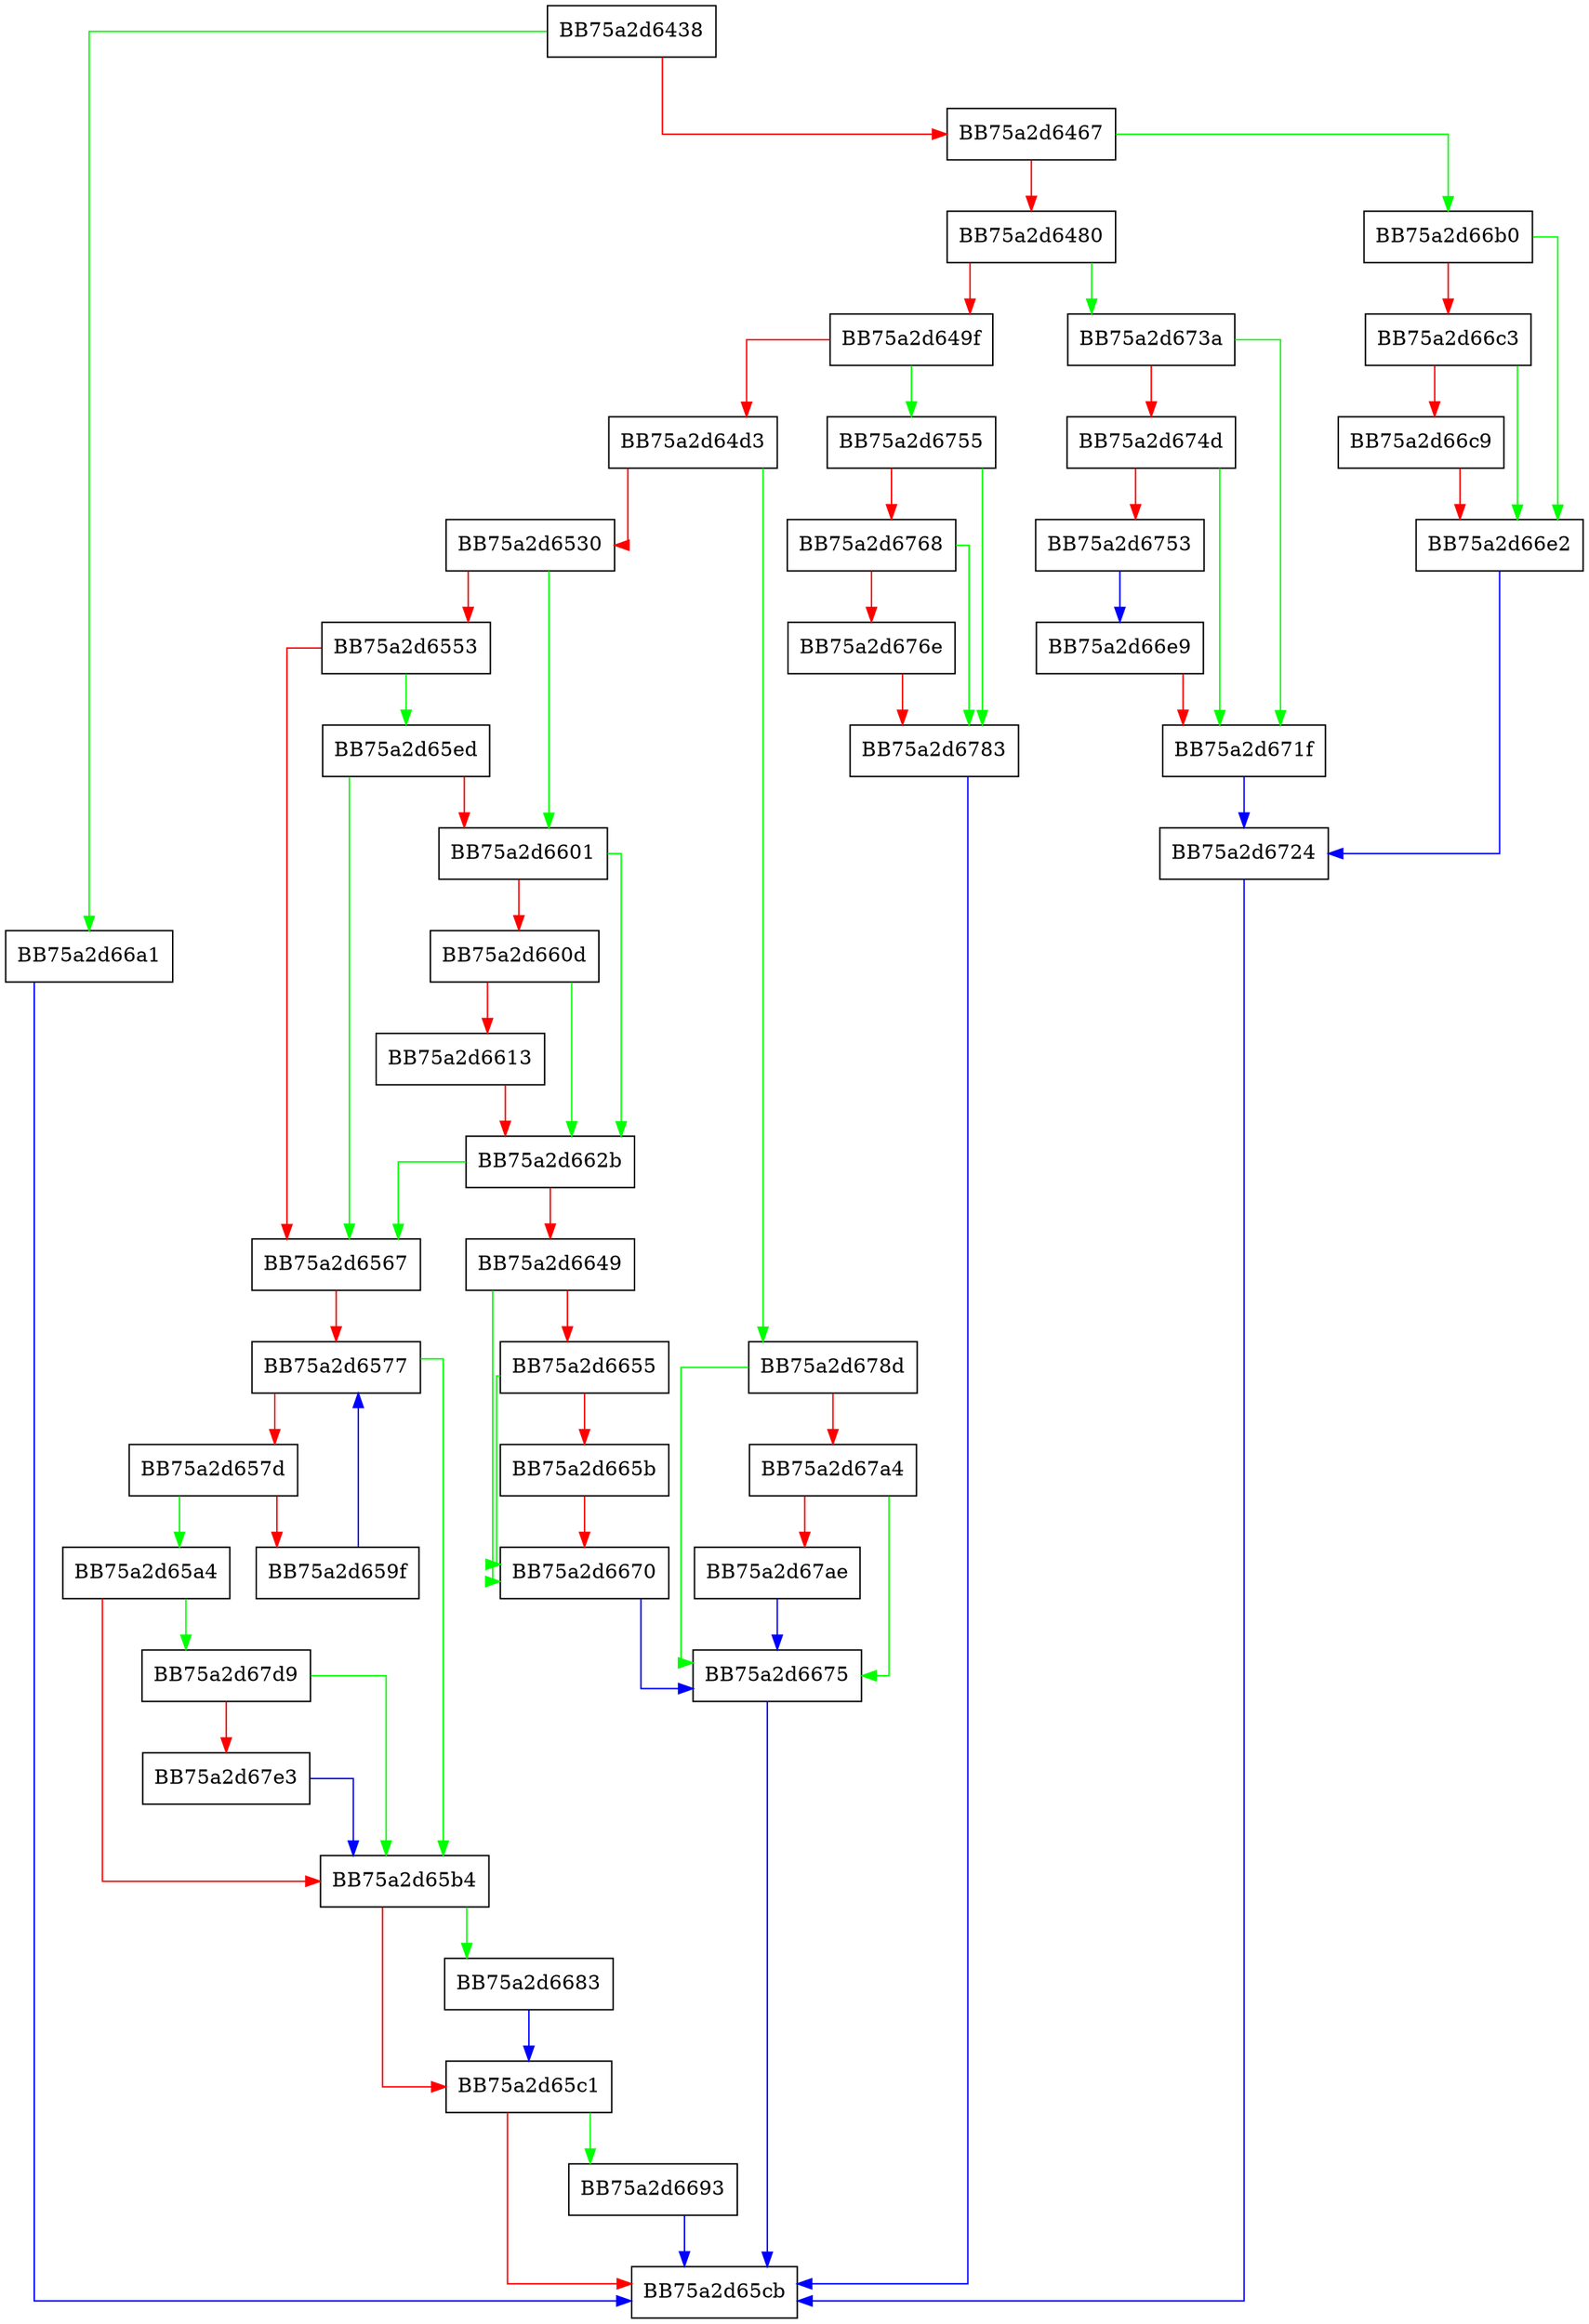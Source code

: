 digraph UpdateResourceW {
  node [shape="box"];
  graph [splines=ortho];
  BB75a2d6438 -> BB75a2d66a1 [color="green"];
  BB75a2d6438 -> BB75a2d6467 [color="red"];
  BB75a2d6467 -> BB75a2d66b0 [color="green"];
  BB75a2d6467 -> BB75a2d6480 [color="red"];
  BB75a2d6480 -> BB75a2d673a [color="green"];
  BB75a2d6480 -> BB75a2d649f [color="red"];
  BB75a2d649f -> BB75a2d6755 [color="green"];
  BB75a2d649f -> BB75a2d64d3 [color="red"];
  BB75a2d64d3 -> BB75a2d678d [color="green"];
  BB75a2d64d3 -> BB75a2d6530 [color="red"];
  BB75a2d6530 -> BB75a2d6601 [color="green"];
  BB75a2d6530 -> BB75a2d6553 [color="red"];
  BB75a2d6553 -> BB75a2d65ed [color="green"];
  BB75a2d6553 -> BB75a2d6567 [color="red"];
  BB75a2d6567 -> BB75a2d6577 [color="red"];
  BB75a2d6577 -> BB75a2d65b4 [color="green"];
  BB75a2d6577 -> BB75a2d657d [color="red"];
  BB75a2d657d -> BB75a2d65a4 [color="green"];
  BB75a2d657d -> BB75a2d659f [color="red"];
  BB75a2d659f -> BB75a2d6577 [color="blue"];
  BB75a2d65a4 -> BB75a2d67d9 [color="green"];
  BB75a2d65a4 -> BB75a2d65b4 [color="red"];
  BB75a2d65b4 -> BB75a2d6683 [color="green"];
  BB75a2d65b4 -> BB75a2d65c1 [color="red"];
  BB75a2d65c1 -> BB75a2d6693 [color="green"];
  BB75a2d65c1 -> BB75a2d65cb [color="red"];
  BB75a2d65ed -> BB75a2d6567 [color="green"];
  BB75a2d65ed -> BB75a2d6601 [color="red"];
  BB75a2d6601 -> BB75a2d662b [color="green"];
  BB75a2d6601 -> BB75a2d660d [color="red"];
  BB75a2d660d -> BB75a2d662b [color="green"];
  BB75a2d660d -> BB75a2d6613 [color="red"];
  BB75a2d6613 -> BB75a2d662b [color="red"];
  BB75a2d662b -> BB75a2d6567 [color="green"];
  BB75a2d662b -> BB75a2d6649 [color="red"];
  BB75a2d6649 -> BB75a2d6670 [color="green"];
  BB75a2d6649 -> BB75a2d6655 [color="red"];
  BB75a2d6655 -> BB75a2d6670 [color="green"];
  BB75a2d6655 -> BB75a2d665b [color="red"];
  BB75a2d665b -> BB75a2d6670 [color="red"];
  BB75a2d6670 -> BB75a2d6675 [color="blue"];
  BB75a2d6675 -> BB75a2d65cb [color="blue"];
  BB75a2d6683 -> BB75a2d65c1 [color="blue"];
  BB75a2d6693 -> BB75a2d65cb [color="blue"];
  BB75a2d66a1 -> BB75a2d65cb [color="blue"];
  BB75a2d66b0 -> BB75a2d66e2 [color="green"];
  BB75a2d66b0 -> BB75a2d66c3 [color="red"];
  BB75a2d66c3 -> BB75a2d66e2 [color="green"];
  BB75a2d66c3 -> BB75a2d66c9 [color="red"];
  BB75a2d66c9 -> BB75a2d66e2 [color="red"];
  BB75a2d66e2 -> BB75a2d6724 [color="blue"];
  BB75a2d66e9 -> BB75a2d671f [color="red"];
  BB75a2d671f -> BB75a2d6724 [color="blue"];
  BB75a2d6724 -> BB75a2d65cb [color="blue"];
  BB75a2d673a -> BB75a2d671f [color="green"];
  BB75a2d673a -> BB75a2d674d [color="red"];
  BB75a2d674d -> BB75a2d671f [color="green"];
  BB75a2d674d -> BB75a2d6753 [color="red"];
  BB75a2d6753 -> BB75a2d66e9 [color="blue"];
  BB75a2d6755 -> BB75a2d6783 [color="green"];
  BB75a2d6755 -> BB75a2d6768 [color="red"];
  BB75a2d6768 -> BB75a2d6783 [color="green"];
  BB75a2d6768 -> BB75a2d676e [color="red"];
  BB75a2d676e -> BB75a2d6783 [color="red"];
  BB75a2d6783 -> BB75a2d65cb [color="blue"];
  BB75a2d678d -> BB75a2d6675 [color="green"];
  BB75a2d678d -> BB75a2d67a4 [color="red"];
  BB75a2d67a4 -> BB75a2d6675 [color="green"];
  BB75a2d67a4 -> BB75a2d67ae [color="red"];
  BB75a2d67ae -> BB75a2d6675 [color="blue"];
  BB75a2d67d9 -> BB75a2d65b4 [color="green"];
  BB75a2d67d9 -> BB75a2d67e3 [color="red"];
  BB75a2d67e3 -> BB75a2d65b4 [color="blue"];
}